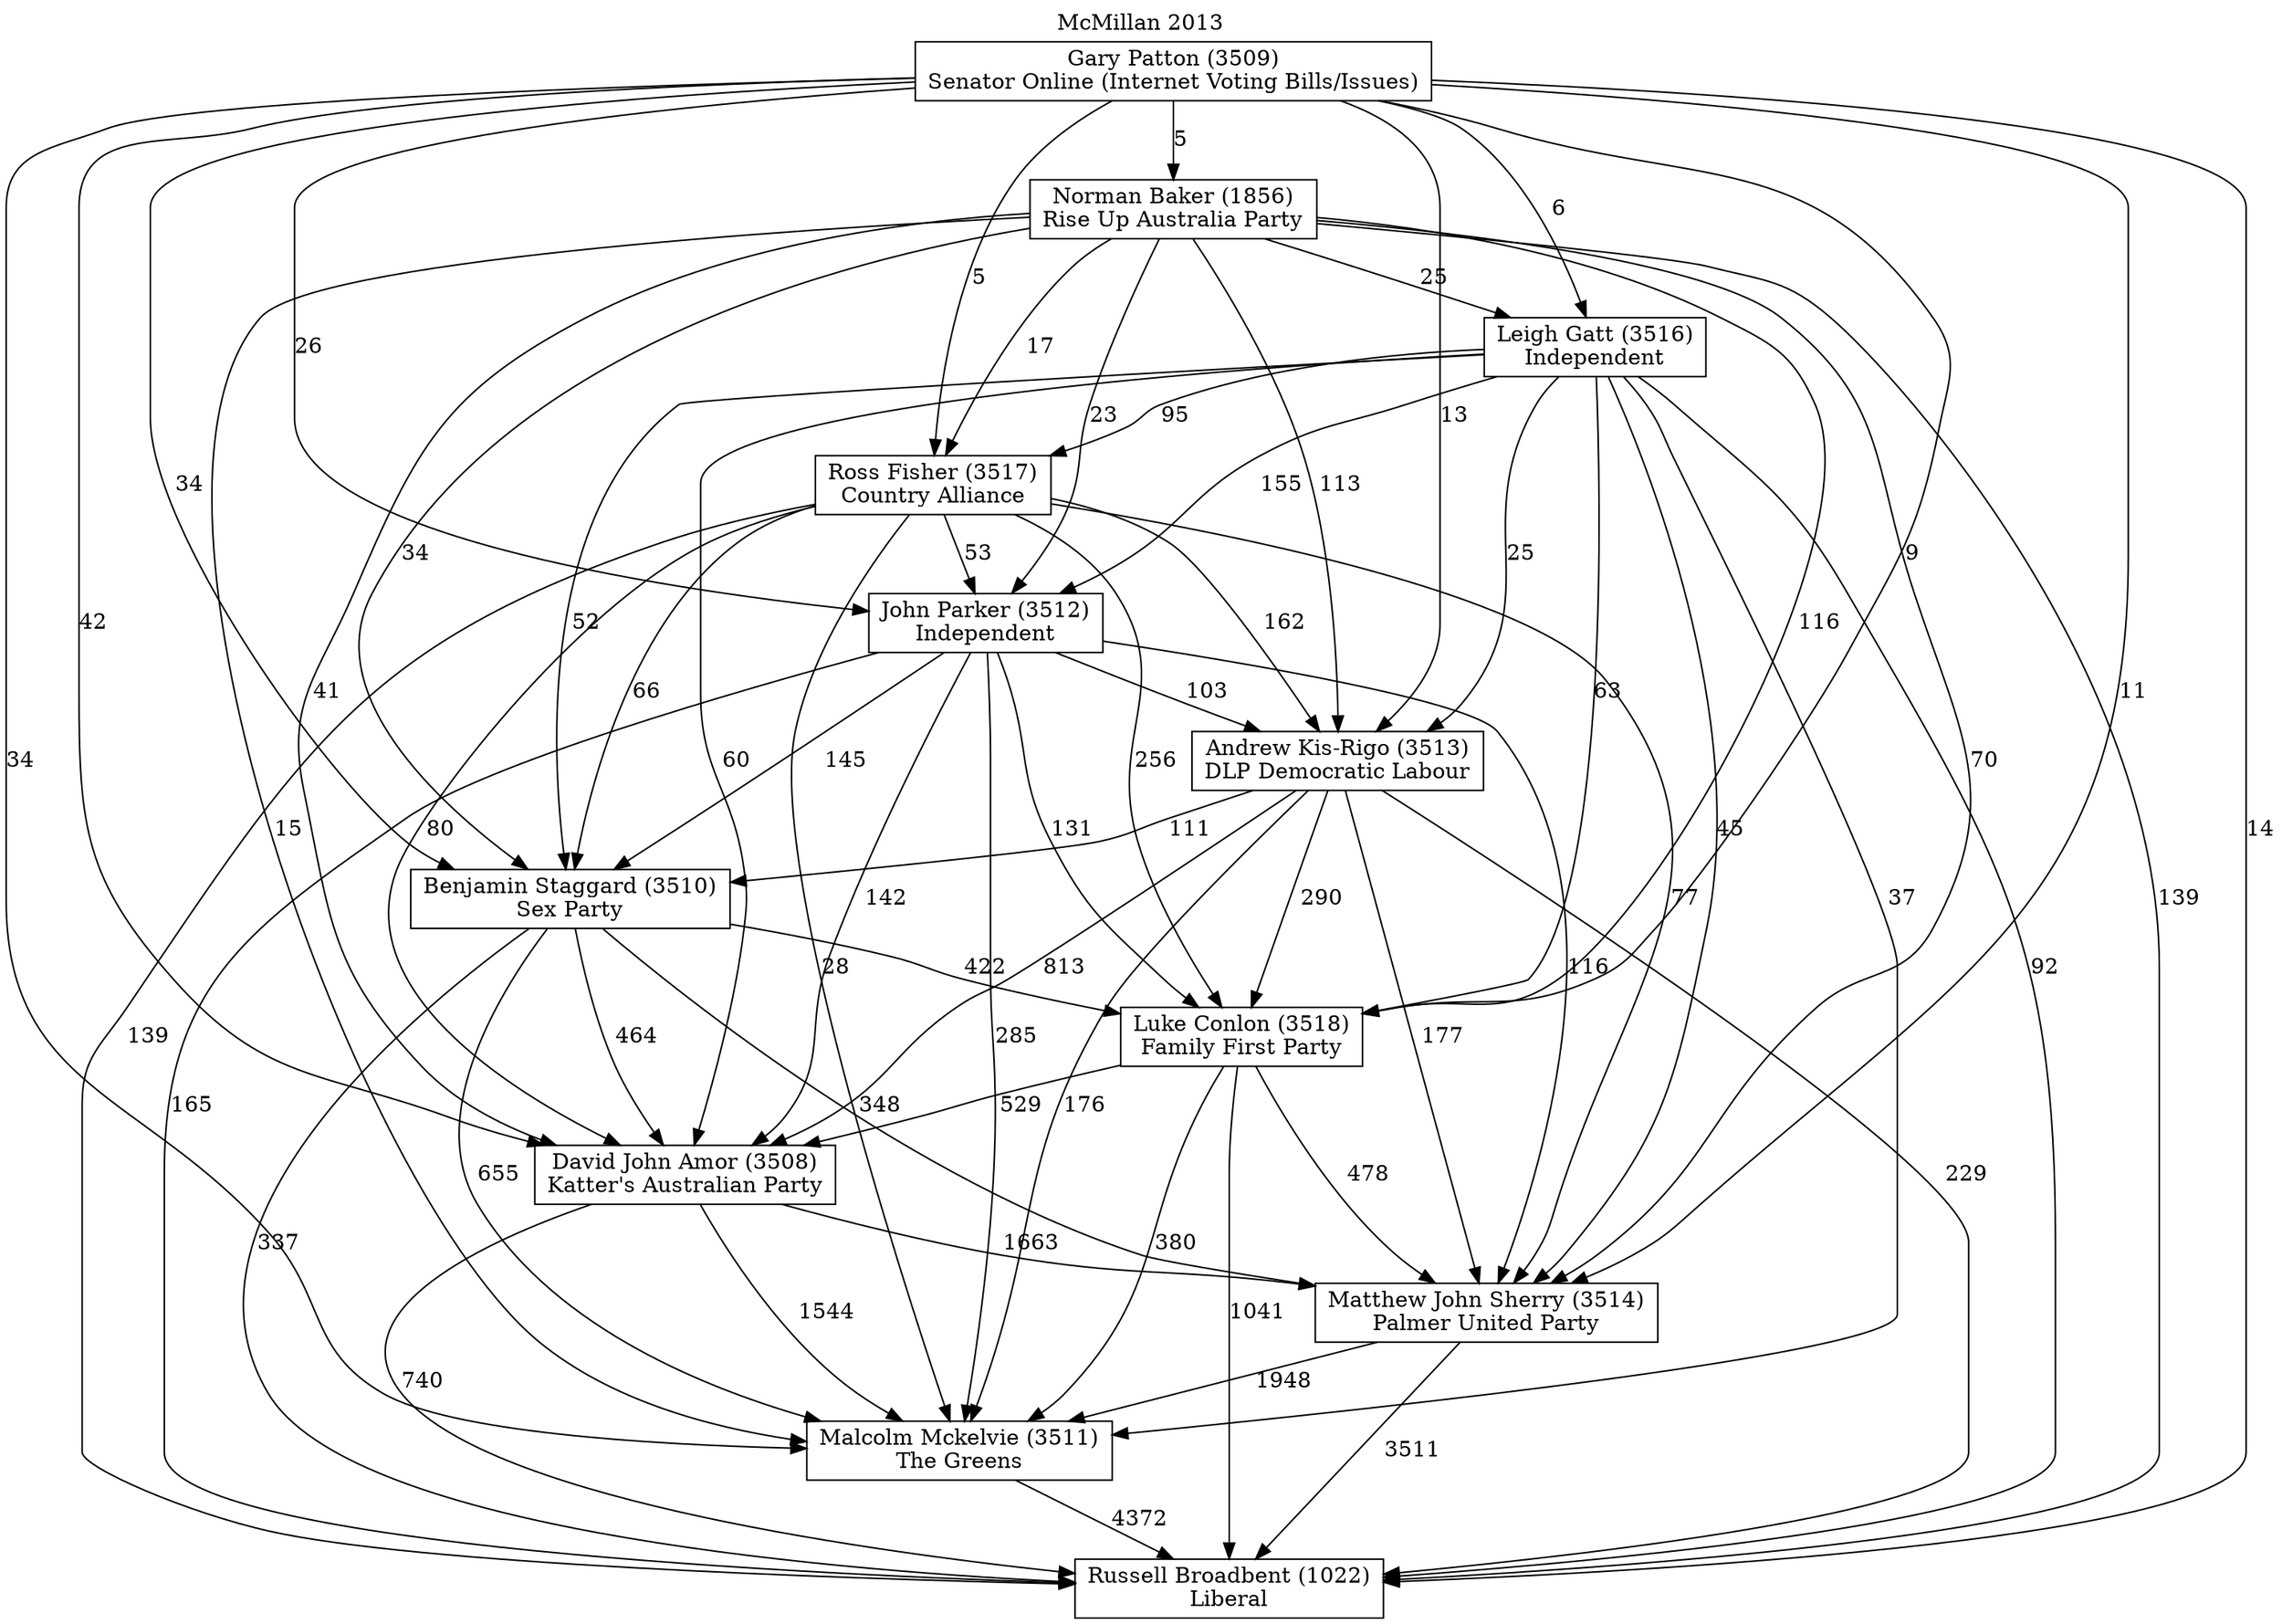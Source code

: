 // House preference flow
digraph "Russell Broadbent (1022)_McMillan_2013" {
	graph [label="McMillan 2013" labelloc=t mclimit=10]
	node [shape=box]
	"Russell Broadbent (1022)" [label="Russell Broadbent (1022)
Liberal"]
	"Malcolm Mckelvie (3511)" [label="Malcolm Mckelvie (3511)
The Greens"]
	"Matthew John Sherry (3514)" [label="Matthew John Sherry (3514)
Palmer United Party"]
	"David John Amor (3508)" [label="David John Amor (3508)
Katter's Australian Party"]
	"Luke Conlon (3518)" [label="Luke Conlon (3518)
Family First Party"]
	"Benjamin Staggard (3510)" [label="Benjamin Staggard (3510)
Sex Party"]
	"Andrew Kis-Rigo (3513)" [label="Andrew Kis-Rigo (3513)
DLP Democratic Labour"]
	"John Parker (3512)" [label="John Parker (3512)
Independent"]
	"Ross Fisher (3517)" [label="Ross Fisher (3517)
Country Alliance"]
	"Leigh Gatt (3516)" [label="Leigh Gatt (3516)
Independent"]
	"Norman Baker (1856)" [label="Norman Baker (1856)
Rise Up Australia Party"]
	"Gary Patton (3509)" [label="Gary Patton (3509)
Senator Online (Internet Voting Bills/Issues)"]
	"Malcolm Mckelvie (3511)" -> "Russell Broadbent (1022)" [label=4372]
	"Matthew John Sherry (3514)" -> "Malcolm Mckelvie (3511)" [label=1948]
	"David John Amor (3508)" -> "Matthew John Sherry (3514)" [label=1663]
	"Luke Conlon (3518)" -> "David John Amor (3508)" [label=529]
	"Benjamin Staggard (3510)" -> "Luke Conlon (3518)" [label=422]
	"Andrew Kis-Rigo (3513)" -> "Benjamin Staggard (3510)" [label=111]
	"John Parker (3512)" -> "Andrew Kis-Rigo (3513)" [label=103]
	"Ross Fisher (3517)" -> "John Parker (3512)" [label=53]
	"Leigh Gatt (3516)" -> "Ross Fisher (3517)" [label=95]
	"Norman Baker (1856)" -> "Leigh Gatt (3516)" [label=25]
	"Gary Patton (3509)" -> "Norman Baker (1856)" [label=5]
	"Matthew John Sherry (3514)" -> "Russell Broadbent (1022)" [label=3511]
	"David John Amor (3508)" -> "Russell Broadbent (1022)" [label=740]
	"Luke Conlon (3518)" -> "Russell Broadbent (1022)" [label=1041]
	"Benjamin Staggard (3510)" -> "Russell Broadbent (1022)" [label=337]
	"Andrew Kis-Rigo (3513)" -> "Russell Broadbent (1022)" [label=229]
	"John Parker (3512)" -> "Russell Broadbent (1022)" [label=165]
	"Ross Fisher (3517)" -> "Russell Broadbent (1022)" [label=139]
	"Leigh Gatt (3516)" -> "Russell Broadbent (1022)" [label=92]
	"Norman Baker (1856)" -> "Russell Broadbent (1022)" [label=139]
	"Gary Patton (3509)" -> "Russell Broadbent (1022)" [label=14]
	"Gary Patton (3509)" -> "Leigh Gatt (3516)" [label=6]
	"Norman Baker (1856)" -> "Ross Fisher (3517)" [label=17]
	"Gary Patton (3509)" -> "Ross Fisher (3517)" [label=5]
	"Leigh Gatt (3516)" -> "John Parker (3512)" [label=155]
	"Norman Baker (1856)" -> "John Parker (3512)" [label=23]
	"Gary Patton (3509)" -> "John Parker (3512)" [label=26]
	"Ross Fisher (3517)" -> "Andrew Kis-Rigo (3513)" [label=162]
	"Leigh Gatt (3516)" -> "Andrew Kis-Rigo (3513)" [label=25]
	"Norman Baker (1856)" -> "Andrew Kis-Rigo (3513)" [label=113]
	"Gary Patton (3509)" -> "Andrew Kis-Rigo (3513)" [label=13]
	"John Parker (3512)" -> "Benjamin Staggard (3510)" [label=145]
	"Ross Fisher (3517)" -> "Benjamin Staggard (3510)" [label=66]
	"Leigh Gatt (3516)" -> "Benjamin Staggard (3510)" [label=52]
	"Norman Baker (1856)" -> "Benjamin Staggard (3510)" [label=34]
	"Gary Patton (3509)" -> "Benjamin Staggard (3510)" [label=34]
	"Andrew Kis-Rigo (3513)" -> "Luke Conlon (3518)" [label=290]
	"John Parker (3512)" -> "Luke Conlon (3518)" [label=131]
	"Ross Fisher (3517)" -> "Luke Conlon (3518)" [label=256]
	"Leigh Gatt (3516)" -> "Luke Conlon (3518)" [label=63]
	"Norman Baker (1856)" -> "Luke Conlon (3518)" [label=116]
	"Gary Patton (3509)" -> "Luke Conlon (3518)" [label=9]
	"Benjamin Staggard (3510)" -> "David John Amor (3508)" [label=464]
	"Andrew Kis-Rigo (3513)" -> "David John Amor (3508)" [label=813]
	"John Parker (3512)" -> "David John Amor (3508)" [label=142]
	"Ross Fisher (3517)" -> "David John Amor (3508)" [label=80]
	"Leigh Gatt (3516)" -> "David John Amor (3508)" [label=60]
	"Norman Baker (1856)" -> "David John Amor (3508)" [label=41]
	"Gary Patton (3509)" -> "David John Amor (3508)" [label=42]
	"Luke Conlon (3518)" -> "Matthew John Sherry (3514)" [label=478]
	"Benjamin Staggard (3510)" -> "Matthew John Sherry (3514)" [label=348]
	"Andrew Kis-Rigo (3513)" -> "Matthew John Sherry (3514)" [label=177]
	"John Parker (3512)" -> "Matthew John Sherry (3514)" [label=116]
	"Ross Fisher (3517)" -> "Matthew John Sherry (3514)" [label=77]
	"Leigh Gatt (3516)" -> "Matthew John Sherry (3514)" [label=45]
	"Norman Baker (1856)" -> "Matthew John Sherry (3514)" [label=70]
	"Gary Patton (3509)" -> "Matthew John Sherry (3514)" [label=11]
	"David John Amor (3508)" -> "Malcolm Mckelvie (3511)" [label=1544]
	"Luke Conlon (3518)" -> "Malcolm Mckelvie (3511)" [label=380]
	"Benjamin Staggard (3510)" -> "Malcolm Mckelvie (3511)" [label=655]
	"Andrew Kis-Rigo (3513)" -> "Malcolm Mckelvie (3511)" [label=176]
	"John Parker (3512)" -> "Malcolm Mckelvie (3511)" [label=285]
	"Ross Fisher (3517)" -> "Malcolm Mckelvie (3511)" [label=28]
	"Leigh Gatt (3516)" -> "Malcolm Mckelvie (3511)" [label=37]
	"Norman Baker (1856)" -> "Malcolm Mckelvie (3511)" [label=15]
	"Gary Patton (3509)" -> "Malcolm Mckelvie (3511)" [label=34]
}
